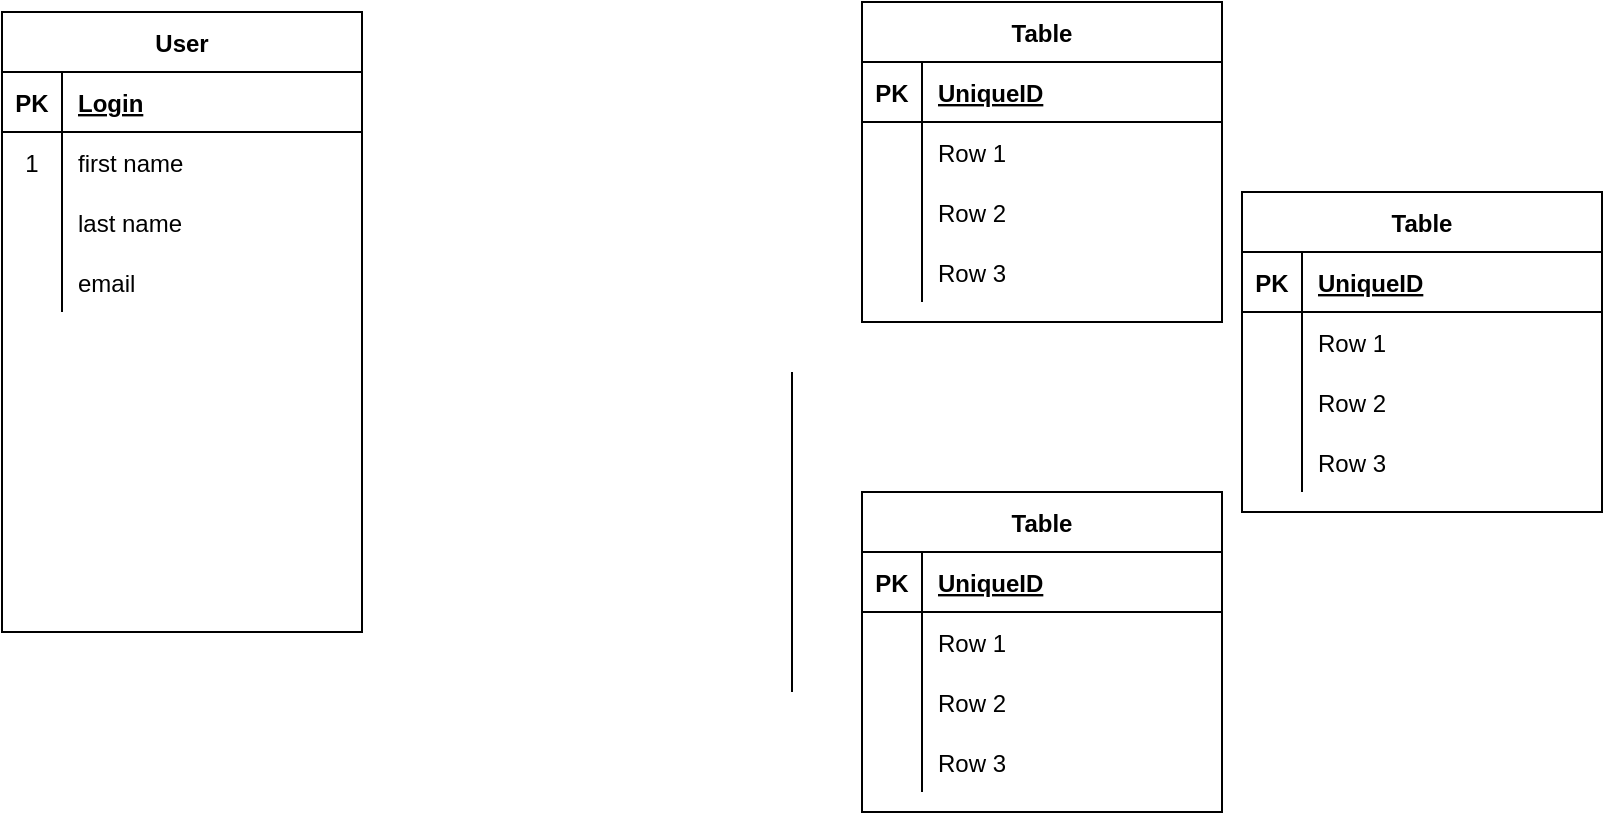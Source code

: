 <mxfile version="16.5.6" type="device"><diagram id="r6x1FBGM8ZlP_ITPQ5Vz" name="Page-1"><mxGraphModel dx="1146" dy="633" grid="1" gridSize="10" guides="1" tooltips="1" connect="1" arrows="1" fold="1" page="1" pageScale="1" pageWidth="827" pageHeight="1169" math="0" shadow="0"><root><mxCell id="0"/><mxCell id="1" parent="0"/><mxCell id="g4K6m8xgZ-vp8YTK7rb7-1" value="User" style="shape=table;startSize=30;container=1;collapsible=1;childLayout=tableLayout;fixedRows=1;rowLines=0;fontStyle=1;align=center;resizeLast=1;" vertex="1" parent="1"><mxGeometry x="20" y="70" width="180" height="310" as="geometry"><mxRectangle x="20" y="70" width="60" height="30" as="alternateBounds"/></mxGeometry></mxCell><mxCell id="g4K6m8xgZ-vp8YTK7rb7-2" value="" style="shape=tableRow;horizontal=0;startSize=0;swimlaneHead=0;swimlaneBody=0;fillColor=none;collapsible=0;dropTarget=0;points=[[0,0.5],[1,0.5]];portConstraint=eastwest;top=0;left=0;right=0;bottom=1;" vertex="1" parent="g4K6m8xgZ-vp8YTK7rb7-1"><mxGeometry y="30" width="180" height="30" as="geometry"/></mxCell><mxCell id="g4K6m8xgZ-vp8YTK7rb7-3" value="PK" style="shape=partialRectangle;connectable=0;fillColor=none;top=0;left=0;bottom=0;right=0;fontStyle=1;overflow=hidden;" vertex="1" parent="g4K6m8xgZ-vp8YTK7rb7-2"><mxGeometry width="30" height="30" as="geometry"><mxRectangle width="30" height="30" as="alternateBounds"/></mxGeometry></mxCell><mxCell id="g4K6m8xgZ-vp8YTK7rb7-4" value="Login" style="shape=partialRectangle;connectable=0;fillColor=none;top=0;left=0;bottom=0;right=0;align=left;spacingLeft=6;fontStyle=5;overflow=hidden;" vertex="1" parent="g4K6m8xgZ-vp8YTK7rb7-2"><mxGeometry x="30" width="150" height="30" as="geometry"><mxRectangle width="150" height="30" as="alternateBounds"/></mxGeometry></mxCell><mxCell id="g4K6m8xgZ-vp8YTK7rb7-5" value="" style="shape=tableRow;horizontal=0;startSize=0;swimlaneHead=0;swimlaneBody=0;fillColor=none;collapsible=0;dropTarget=0;points=[[0,0.5],[1,0.5]];portConstraint=eastwest;top=0;left=0;right=0;bottom=0;" vertex="1" parent="g4K6m8xgZ-vp8YTK7rb7-1"><mxGeometry y="60" width="180" height="30" as="geometry"/></mxCell><mxCell id="g4K6m8xgZ-vp8YTK7rb7-6" value="1" style="shape=partialRectangle;connectable=0;fillColor=none;top=0;left=0;bottom=0;right=0;editable=1;overflow=hidden;" vertex="1" parent="g4K6m8xgZ-vp8YTK7rb7-5"><mxGeometry width="30" height="30" as="geometry"><mxRectangle width="30" height="30" as="alternateBounds"/></mxGeometry></mxCell><mxCell id="g4K6m8xgZ-vp8YTK7rb7-7" value="first name" style="shape=partialRectangle;connectable=0;fillColor=none;top=0;left=0;bottom=0;right=0;align=left;spacingLeft=6;overflow=hidden;" vertex="1" parent="g4K6m8xgZ-vp8YTK7rb7-5"><mxGeometry x="30" width="150" height="30" as="geometry"><mxRectangle width="150" height="30" as="alternateBounds"/></mxGeometry></mxCell><mxCell id="g4K6m8xgZ-vp8YTK7rb7-8" value="" style="shape=tableRow;horizontal=0;startSize=0;swimlaneHead=0;swimlaneBody=0;fillColor=none;collapsible=0;dropTarget=0;points=[[0,0.5],[1,0.5]];portConstraint=eastwest;top=0;left=0;right=0;bottom=0;" vertex="1" parent="g4K6m8xgZ-vp8YTK7rb7-1"><mxGeometry y="90" width="180" height="30" as="geometry"/></mxCell><mxCell id="g4K6m8xgZ-vp8YTK7rb7-9" value="" style="shape=partialRectangle;connectable=0;fillColor=none;top=0;left=0;bottom=0;right=0;editable=1;overflow=hidden;" vertex="1" parent="g4K6m8xgZ-vp8YTK7rb7-8"><mxGeometry width="30" height="30" as="geometry"><mxRectangle width="30" height="30" as="alternateBounds"/></mxGeometry></mxCell><mxCell id="g4K6m8xgZ-vp8YTK7rb7-10" value="last name" style="shape=partialRectangle;connectable=0;fillColor=none;top=0;left=0;bottom=0;right=0;align=left;spacingLeft=6;overflow=hidden;" vertex="1" parent="g4K6m8xgZ-vp8YTK7rb7-8"><mxGeometry x="30" width="150" height="30" as="geometry"><mxRectangle width="150" height="30" as="alternateBounds"/></mxGeometry></mxCell><mxCell id="g4K6m8xgZ-vp8YTK7rb7-11" value="" style="shape=tableRow;horizontal=0;startSize=0;swimlaneHead=0;swimlaneBody=0;fillColor=none;collapsible=0;dropTarget=0;points=[[0,0.5],[1,0.5]];portConstraint=eastwest;top=0;left=0;right=0;bottom=0;" vertex="1" parent="g4K6m8xgZ-vp8YTK7rb7-1"><mxGeometry y="120" width="180" height="30" as="geometry"/></mxCell><mxCell id="g4K6m8xgZ-vp8YTK7rb7-12" value="" style="shape=partialRectangle;connectable=0;fillColor=none;top=0;left=0;bottom=0;right=0;editable=1;overflow=hidden;" vertex="1" parent="g4K6m8xgZ-vp8YTK7rb7-11"><mxGeometry width="30" height="30" as="geometry"><mxRectangle width="30" height="30" as="alternateBounds"/></mxGeometry></mxCell><mxCell id="g4K6m8xgZ-vp8YTK7rb7-13" value="email" style="shape=partialRectangle;connectable=0;fillColor=none;top=0;left=0;bottom=0;right=0;align=left;spacingLeft=6;overflow=hidden;" vertex="1" parent="g4K6m8xgZ-vp8YTK7rb7-11"><mxGeometry x="30" width="150" height="30" as="geometry"><mxRectangle width="150" height="30" as="alternateBounds"/></mxGeometry></mxCell><mxCell id="g4K6m8xgZ-vp8YTK7rb7-14" value="Table" style="shape=table;startSize=30;container=1;collapsible=1;childLayout=tableLayout;fixedRows=1;rowLines=0;fontStyle=1;align=center;resizeLast=1;" vertex="1" parent="1"><mxGeometry x="450" y="65" width="180" height="160" as="geometry"/></mxCell><mxCell id="g4K6m8xgZ-vp8YTK7rb7-15" value="" style="shape=tableRow;horizontal=0;startSize=0;swimlaneHead=0;swimlaneBody=0;fillColor=none;collapsible=0;dropTarget=0;points=[[0,0.5],[1,0.5]];portConstraint=eastwest;top=0;left=0;right=0;bottom=1;" vertex="1" parent="g4K6m8xgZ-vp8YTK7rb7-14"><mxGeometry y="30" width="180" height="30" as="geometry"/></mxCell><mxCell id="g4K6m8xgZ-vp8YTK7rb7-16" value="PK" style="shape=partialRectangle;connectable=0;fillColor=none;top=0;left=0;bottom=0;right=0;fontStyle=1;overflow=hidden;" vertex="1" parent="g4K6m8xgZ-vp8YTK7rb7-15"><mxGeometry width="30" height="30" as="geometry"><mxRectangle width="30" height="30" as="alternateBounds"/></mxGeometry></mxCell><mxCell id="g4K6m8xgZ-vp8YTK7rb7-17" value="UniqueID" style="shape=partialRectangle;connectable=0;fillColor=none;top=0;left=0;bottom=0;right=0;align=left;spacingLeft=6;fontStyle=5;overflow=hidden;" vertex="1" parent="g4K6m8xgZ-vp8YTK7rb7-15"><mxGeometry x="30" width="150" height="30" as="geometry"><mxRectangle width="150" height="30" as="alternateBounds"/></mxGeometry></mxCell><mxCell id="g4K6m8xgZ-vp8YTK7rb7-18" value="" style="shape=tableRow;horizontal=0;startSize=0;swimlaneHead=0;swimlaneBody=0;fillColor=none;collapsible=0;dropTarget=0;points=[[0,0.5],[1,0.5]];portConstraint=eastwest;top=0;left=0;right=0;bottom=0;" vertex="1" parent="g4K6m8xgZ-vp8YTK7rb7-14"><mxGeometry y="60" width="180" height="30" as="geometry"/></mxCell><mxCell id="g4K6m8xgZ-vp8YTK7rb7-19" value="" style="shape=partialRectangle;connectable=0;fillColor=none;top=0;left=0;bottom=0;right=0;editable=1;overflow=hidden;" vertex="1" parent="g4K6m8xgZ-vp8YTK7rb7-18"><mxGeometry width="30" height="30" as="geometry"><mxRectangle width="30" height="30" as="alternateBounds"/></mxGeometry></mxCell><mxCell id="g4K6m8xgZ-vp8YTK7rb7-20" value="Row 1" style="shape=partialRectangle;connectable=0;fillColor=none;top=0;left=0;bottom=0;right=0;align=left;spacingLeft=6;overflow=hidden;" vertex="1" parent="g4K6m8xgZ-vp8YTK7rb7-18"><mxGeometry x="30" width="150" height="30" as="geometry"><mxRectangle width="150" height="30" as="alternateBounds"/></mxGeometry></mxCell><mxCell id="g4K6m8xgZ-vp8YTK7rb7-21" value="" style="shape=tableRow;horizontal=0;startSize=0;swimlaneHead=0;swimlaneBody=0;fillColor=none;collapsible=0;dropTarget=0;points=[[0,0.5],[1,0.5]];portConstraint=eastwest;top=0;left=0;right=0;bottom=0;" vertex="1" parent="g4K6m8xgZ-vp8YTK7rb7-14"><mxGeometry y="90" width="180" height="30" as="geometry"/></mxCell><mxCell id="g4K6m8xgZ-vp8YTK7rb7-22" value="" style="shape=partialRectangle;connectable=0;fillColor=none;top=0;left=0;bottom=0;right=0;editable=1;overflow=hidden;" vertex="1" parent="g4K6m8xgZ-vp8YTK7rb7-21"><mxGeometry width="30" height="30" as="geometry"><mxRectangle width="30" height="30" as="alternateBounds"/></mxGeometry></mxCell><mxCell id="g4K6m8xgZ-vp8YTK7rb7-23" value="Row 2" style="shape=partialRectangle;connectable=0;fillColor=none;top=0;left=0;bottom=0;right=0;align=left;spacingLeft=6;overflow=hidden;" vertex="1" parent="g4K6m8xgZ-vp8YTK7rb7-21"><mxGeometry x="30" width="150" height="30" as="geometry"><mxRectangle width="150" height="30" as="alternateBounds"/></mxGeometry></mxCell><mxCell id="g4K6m8xgZ-vp8YTK7rb7-24" value="" style="shape=tableRow;horizontal=0;startSize=0;swimlaneHead=0;swimlaneBody=0;fillColor=none;collapsible=0;dropTarget=0;points=[[0,0.5],[1,0.5]];portConstraint=eastwest;top=0;left=0;right=0;bottom=0;" vertex="1" parent="g4K6m8xgZ-vp8YTK7rb7-14"><mxGeometry y="120" width="180" height="30" as="geometry"/></mxCell><mxCell id="g4K6m8xgZ-vp8YTK7rb7-25" value="" style="shape=partialRectangle;connectable=0;fillColor=none;top=0;left=0;bottom=0;right=0;editable=1;overflow=hidden;" vertex="1" parent="g4K6m8xgZ-vp8YTK7rb7-24"><mxGeometry width="30" height="30" as="geometry"><mxRectangle width="30" height="30" as="alternateBounds"/></mxGeometry></mxCell><mxCell id="g4K6m8xgZ-vp8YTK7rb7-26" value="Row 3" style="shape=partialRectangle;connectable=0;fillColor=none;top=0;left=0;bottom=0;right=0;align=left;spacingLeft=6;overflow=hidden;" vertex="1" parent="g4K6m8xgZ-vp8YTK7rb7-24"><mxGeometry x="30" width="150" height="30" as="geometry"><mxRectangle width="150" height="30" as="alternateBounds"/></mxGeometry></mxCell><mxCell id="g4K6m8xgZ-vp8YTK7rb7-27" value="Table" style="shape=table;startSize=30;container=1;collapsible=1;childLayout=tableLayout;fixedRows=1;rowLines=0;fontStyle=1;align=center;resizeLast=1;" vertex="1" parent="1"><mxGeometry x="640" y="160" width="180" height="160" as="geometry"/></mxCell><mxCell id="g4K6m8xgZ-vp8YTK7rb7-28" value="" style="shape=tableRow;horizontal=0;startSize=0;swimlaneHead=0;swimlaneBody=0;fillColor=none;collapsible=0;dropTarget=0;points=[[0,0.5],[1,0.5]];portConstraint=eastwest;top=0;left=0;right=0;bottom=1;" vertex="1" parent="g4K6m8xgZ-vp8YTK7rb7-27"><mxGeometry y="30" width="180" height="30" as="geometry"/></mxCell><mxCell id="g4K6m8xgZ-vp8YTK7rb7-29" value="PK" style="shape=partialRectangle;connectable=0;fillColor=none;top=0;left=0;bottom=0;right=0;fontStyle=1;overflow=hidden;" vertex="1" parent="g4K6m8xgZ-vp8YTK7rb7-28"><mxGeometry width="30" height="30" as="geometry"><mxRectangle width="30" height="30" as="alternateBounds"/></mxGeometry></mxCell><mxCell id="g4K6m8xgZ-vp8YTK7rb7-30" value="UniqueID" style="shape=partialRectangle;connectable=0;fillColor=none;top=0;left=0;bottom=0;right=0;align=left;spacingLeft=6;fontStyle=5;overflow=hidden;" vertex="1" parent="g4K6m8xgZ-vp8YTK7rb7-28"><mxGeometry x="30" width="150" height="30" as="geometry"><mxRectangle width="150" height="30" as="alternateBounds"/></mxGeometry></mxCell><mxCell id="g4K6m8xgZ-vp8YTK7rb7-31" value="" style="shape=tableRow;horizontal=0;startSize=0;swimlaneHead=0;swimlaneBody=0;fillColor=none;collapsible=0;dropTarget=0;points=[[0,0.5],[1,0.5]];portConstraint=eastwest;top=0;left=0;right=0;bottom=0;" vertex="1" parent="g4K6m8xgZ-vp8YTK7rb7-27"><mxGeometry y="60" width="180" height="30" as="geometry"/></mxCell><mxCell id="g4K6m8xgZ-vp8YTK7rb7-32" value="" style="shape=partialRectangle;connectable=0;fillColor=none;top=0;left=0;bottom=0;right=0;editable=1;overflow=hidden;" vertex="1" parent="g4K6m8xgZ-vp8YTK7rb7-31"><mxGeometry width="30" height="30" as="geometry"><mxRectangle width="30" height="30" as="alternateBounds"/></mxGeometry></mxCell><mxCell id="g4K6m8xgZ-vp8YTK7rb7-33" value="Row 1" style="shape=partialRectangle;connectable=0;fillColor=none;top=0;left=0;bottom=0;right=0;align=left;spacingLeft=6;overflow=hidden;" vertex="1" parent="g4K6m8xgZ-vp8YTK7rb7-31"><mxGeometry x="30" width="150" height="30" as="geometry"><mxRectangle width="150" height="30" as="alternateBounds"/></mxGeometry></mxCell><mxCell id="g4K6m8xgZ-vp8YTK7rb7-34" value="" style="shape=tableRow;horizontal=0;startSize=0;swimlaneHead=0;swimlaneBody=0;fillColor=none;collapsible=0;dropTarget=0;points=[[0,0.5],[1,0.5]];portConstraint=eastwest;top=0;left=0;right=0;bottom=0;" vertex="1" parent="g4K6m8xgZ-vp8YTK7rb7-27"><mxGeometry y="90" width="180" height="30" as="geometry"/></mxCell><mxCell id="g4K6m8xgZ-vp8YTK7rb7-35" value="" style="shape=partialRectangle;connectable=0;fillColor=none;top=0;left=0;bottom=0;right=0;editable=1;overflow=hidden;" vertex="1" parent="g4K6m8xgZ-vp8YTK7rb7-34"><mxGeometry width="30" height="30" as="geometry"><mxRectangle width="30" height="30" as="alternateBounds"/></mxGeometry></mxCell><mxCell id="g4K6m8xgZ-vp8YTK7rb7-36" value="Row 2" style="shape=partialRectangle;connectable=0;fillColor=none;top=0;left=0;bottom=0;right=0;align=left;spacingLeft=6;overflow=hidden;" vertex="1" parent="g4K6m8xgZ-vp8YTK7rb7-34"><mxGeometry x="30" width="150" height="30" as="geometry"><mxRectangle width="150" height="30" as="alternateBounds"/></mxGeometry></mxCell><mxCell id="g4K6m8xgZ-vp8YTK7rb7-37" value="" style="shape=tableRow;horizontal=0;startSize=0;swimlaneHead=0;swimlaneBody=0;fillColor=none;collapsible=0;dropTarget=0;points=[[0,0.5],[1,0.5]];portConstraint=eastwest;top=0;left=0;right=0;bottom=0;" vertex="1" parent="g4K6m8xgZ-vp8YTK7rb7-27"><mxGeometry y="120" width="180" height="30" as="geometry"/></mxCell><mxCell id="g4K6m8xgZ-vp8YTK7rb7-38" value="" style="shape=partialRectangle;connectable=0;fillColor=none;top=0;left=0;bottom=0;right=0;editable=1;overflow=hidden;" vertex="1" parent="g4K6m8xgZ-vp8YTK7rb7-37"><mxGeometry width="30" height="30" as="geometry"><mxRectangle width="30" height="30" as="alternateBounds"/></mxGeometry></mxCell><mxCell id="g4K6m8xgZ-vp8YTK7rb7-39" value="Row 3" style="shape=partialRectangle;connectable=0;fillColor=none;top=0;left=0;bottom=0;right=0;align=left;spacingLeft=6;overflow=hidden;" vertex="1" parent="g4K6m8xgZ-vp8YTK7rb7-37"><mxGeometry x="30" width="150" height="30" as="geometry"><mxRectangle width="150" height="30" as="alternateBounds"/></mxGeometry></mxCell><mxCell id="g4K6m8xgZ-vp8YTK7rb7-40" value="Table" style="shape=table;startSize=30;container=1;collapsible=1;childLayout=tableLayout;fixedRows=1;rowLines=0;fontStyle=1;align=center;resizeLast=1;" vertex="1" parent="1"><mxGeometry x="450" y="310" width="180" height="160" as="geometry"/></mxCell><mxCell id="g4K6m8xgZ-vp8YTK7rb7-41" value="" style="shape=tableRow;horizontal=0;startSize=0;swimlaneHead=0;swimlaneBody=0;fillColor=none;collapsible=0;dropTarget=0;points=[[0,0.5],[1,0.5]];portConstraint=eastwest;top=0;left=0;right=0;bottom=1;" vertex="1" parent="g4K6m8xgZ-vp8YTK7rb7-40"><mxGeometry y="30" width="180" height="30" as="geometry"/></mxCell><mxCell id="g4K6m8xgZ-vp8YTK7rb7-42" value="PK" style="shape=partialRectangle;connectable=0;fillColor=none;top=0;left=0;bottom=0;right=0;fontStyle=1;overflow=hidden;" vertex="1" parent="g4K6m8xgZ-vp8YTK7rb7-41"><mxGeometry width="30" height="30" as="geometry"><mxRectangle width="30" height="30" as="alternateBounds"/></mxGeometry></mxCell><mxCell id="g4K6m8xgZ-vp8YTK7rb7-43" value="UniqueID" style="shape=partialRectangle;connectable=0;fillColor=none;top=0;left=0;bottom=0;right=0;align=left;spacingLeft=6;fontStyle=5;overflow=hidden;" vertex="1" parent="g4K6m8xgZ-vp8YTK7rb7-41"><mxGeometry x="30" width="150" height="30" as="geometry"><mxRectangle width="150" height="30" as="alternateBounds"/></mxGeometry></mxCell><mxCell id="g4K6m8xgZ-vp8YTK7rb7-44" value="" style="shape=tableRow;horizontal=0;startSize=0;swimlaneHead=0;swimlaneBody=0;fillColor=none;collapsible=0;dropTarget=0;points=[[0,0.5],[1,0.5]];portConstraint=eastwest;top=0;left=0;right=0;bottom=0;" vertex="1" parent="g4K6m8xgZ-vp8YTK7rb7-40"><mxGeometry y="60" width="180" height="30" as="geometry"/></mxCell><mxCell id="g4K6m8xgZ-vp8YTK7rb7-45" value="" style="shape=partialRectangle;connectable=0;fillColor=none;top=0;left=0;bottom=0;right=0;editable=1;overflow=hidden;" vertex="1" parent="g4K6m8xgZ-vp8YTK7rb7-44"><mxGeometry width="30" height="30" as="geometry"><mxRectangle width="30" height="30" as="alternateBounds"/></mxGeometry></mxCell><mxCell id="g4K6m8xgZ-vp8YTK7rb7-46" value="Row 1" style="shape=partialRectangle;connectable=0;fillColor=none;top=0;left=0;bottom=0;right=0;align=left;spacingLeft=6;overflow=hidden;" vertex="1" parent="g4K6m8xgZ-vp8YTK7rb7-44"><mxGeometry x="30" width="150" height="30" as="geometry"><mxRectangle width="150" height="30" as="alternateBounds"/></mxGeometry></mxCell><mxCell id="g4K6m8xgZ-vp8YTK7rb7-47" value="" style="shape=tableRow;horizontal=0;startSize=0;swimlaneHead=0;swimlaneBody=0;fillColor=none;collapsible=0;dropTarget=0;points=[[0,0.5],[1,0.5]];portConstraint=eastwest;top=0;left=0;right=0;bottom=0;" vertex="1" parent="g4K6m8xgZ-vp8YTK7rb7-40"><mxGeometry y="90" width="180" height="30" as="geometry"/></mxCell><mxCell id="g4K6m8xgZ-vp8YTK7rb7-48" value="" style="shape=partialRectangle;connectable=0;fillColor=none;top=0;left=0;bottom=0;right=0;editable=1;overflow=hidden;" vertex="1" parent="g4K6m8xgZ-vp8YTK7rb7-47"><mxGeometry width="30" height="30" as="geometry"><mxRectangle width="30" height="30" as="alternateBounds"/></mxGeometry></mxCell><mxCell id="g4K6m8xgZ-vp8YTK7rb7-49" value="Row 2" style="shape=partialRectangle;connectable=0;fillColor=none;top=0;left=0;bottom=0;right=0;align=left;spacingLeft=6;overflow=hidden;" vertex="1" parent="g4K6m8xgZ-vp8YTK7rb7-47"><mxGeometry x="30" width="150" height="30" as="geometry"><mxRectangle width="150" height="30" as="alternateBounds"/></mxGeometry></mxCell><mxCell id="g4K6m8xgZ-vp8YTK7rb7-50" value="" style="shape=tableRow;horizontal=0;startSize=0;swimlaneHead=0;swimlaneBody=0;fillColor=none;collapsible=0;dropTarget=0;points=[[0,0.5],[1,0.5]];portConstraint=eastwest;top=0;left=0;right=0;bottom=0;" vertex="1" parent="g4K6m8xgZ-vp8YTK7rb7-40"><mxGeometry y="120" width="180" height="30" as="geometry"/></mxCell><mxCell id="g4K6m8xgZ-vp8YTK7rb7-51" value="" style="shape=partialRectangle;connectable=0;fillColor=none;top=0;left=0;bottom=0;right=0;editable=1;overflow=hidden;" vertex="1" parent="g4K6m8xgZ-vp8YTK7rb7-50"><mxGeometry width="30" height="30" as="geometry"><mxRectangle width="30" height="30" as="alternateBounds"/></mxGeometry></mxCell><mxCell id="g4K6m8xgZ-vp8YTK7rb7-52" value="Row 3" style="shape=partialRectangle;connectable=0;fillColor=none;top=0;left=0;bottom=0;right=0;align=left;spacingLeft=6;overflow=hidden;" vertex="1" parent="g4K6m8xgZ-vp8YTK7rb7-50"><mxGeometry x="30" width="150" height="30" as="geometry"><mxRectangle width="150" height="30" as="alternateBounds"/></mxGeometry></mxCell><mxCell id="g4K6m8xgZ-vp8YTK7rb7-68" value="" style="line;strokeWidth=1;direction=south;html=1;" vertex="1" parent="1"><mxGeometry x="410" y="250" width="10" height="160" as="geometry"/></mxCell></root></mxGraphModel></diagram></mxfile>
